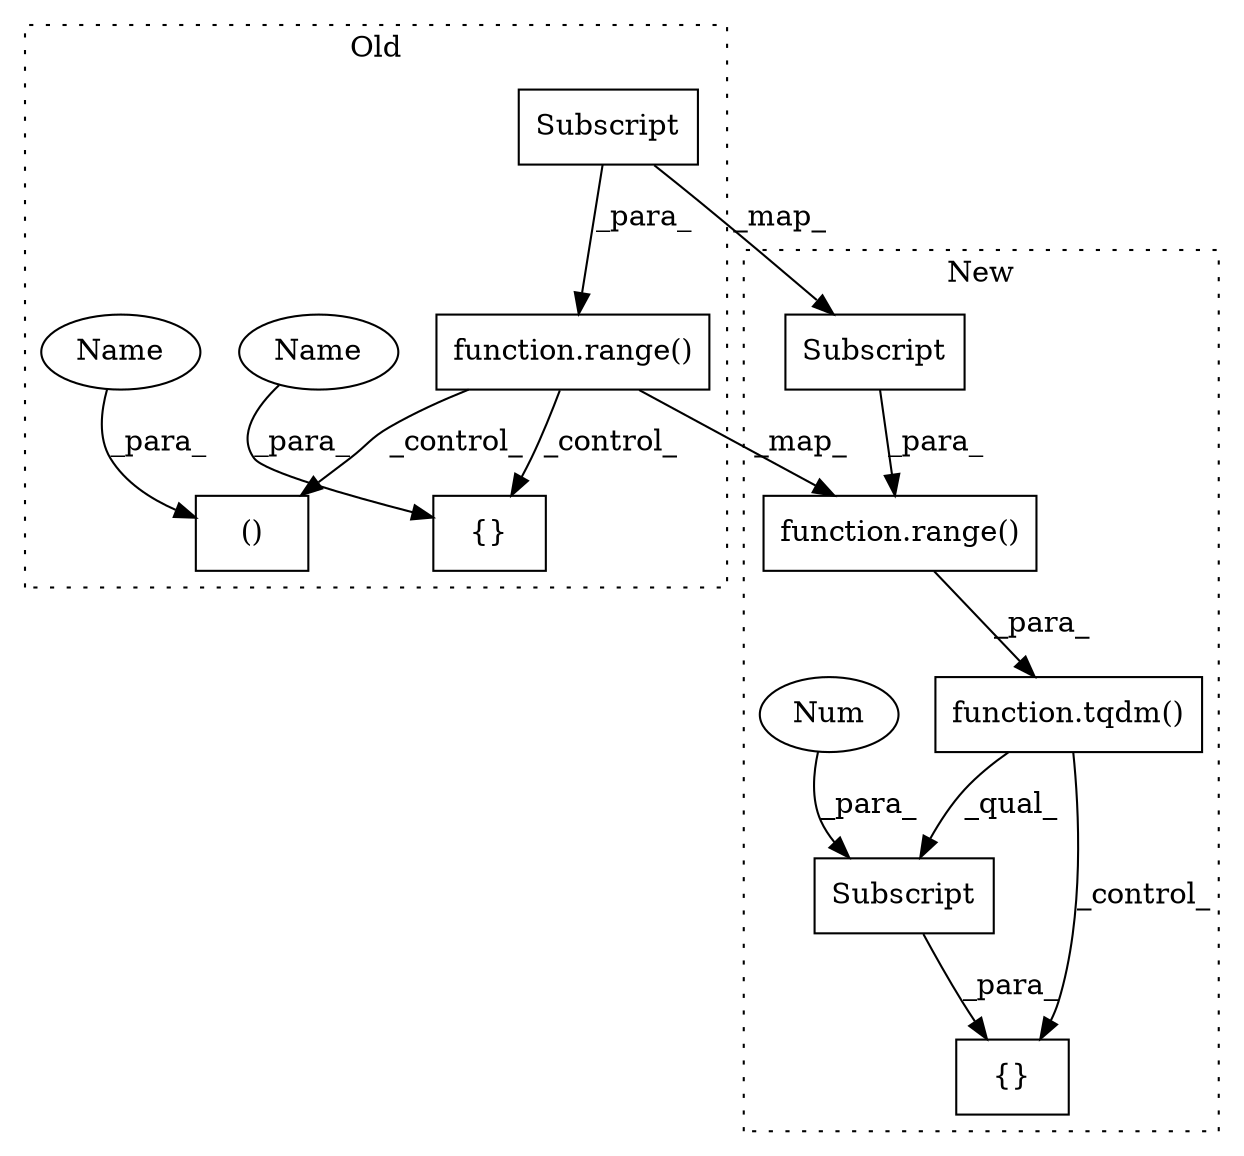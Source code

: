 digraph G {
subgraph cluster0 {
1 [label="()" a="54" s="12783" l="0" shape="box"];
3 [label="function.range()" a="75" s="12751,12770" l="6,1" shape="box"];
5 [label="Subscript" a="63" s="12757,0" l="13,0" shape="box"];
7 [label="{}" a="59" s="12964,12967" l="1,0" shape="box"];
11 [label="Name" a="87" s="12965" l="2" shape="ellipse"];
12 [label="Name" a="87" s="12781" l="2" shape="ellipse"];
label = "Old";
style="dotted";
}
subgraph cluster1 {
2 [label="function.tqdm()" a="75" s="13693,13718" l="5,1" shape="box"];
4 [label="function.range()" a="75" s="13698,13717" l="6,1" shape="box"];
6 [label="Subscript" a="63" s="13704,0" l="13,0" shape="box"];
8 [label="{}" a="59" s="13910,13916" l="1,0" shape="box"];
9 [label="Subscript" a="63" s="13911,0" l="5,0" shape="box"];
10 [label="Num" a="76" s="13914" l="1" shape="ellipse"];
label = "New";
style="dotted";
}
2 -> 9 [label="_qual_"];
2 -> 8 [label="_control_"];
3 -> 1 [label="_control_"];
3 -> 4 [label="_map_"];
3 -> 7 [label="_control_"];
4 -> 2 [label="_para_"];
5 -> 3 [label="_para_"];
5 -> 6 [label="_map_"];
6 -> 4 [label="_para_"];
9 -> 8 [label="_para_"];
10 -> 9 [label="_para_"];
11 -> 7 [label="_para_"];
12 -> 1 [label="_para_"];
}
